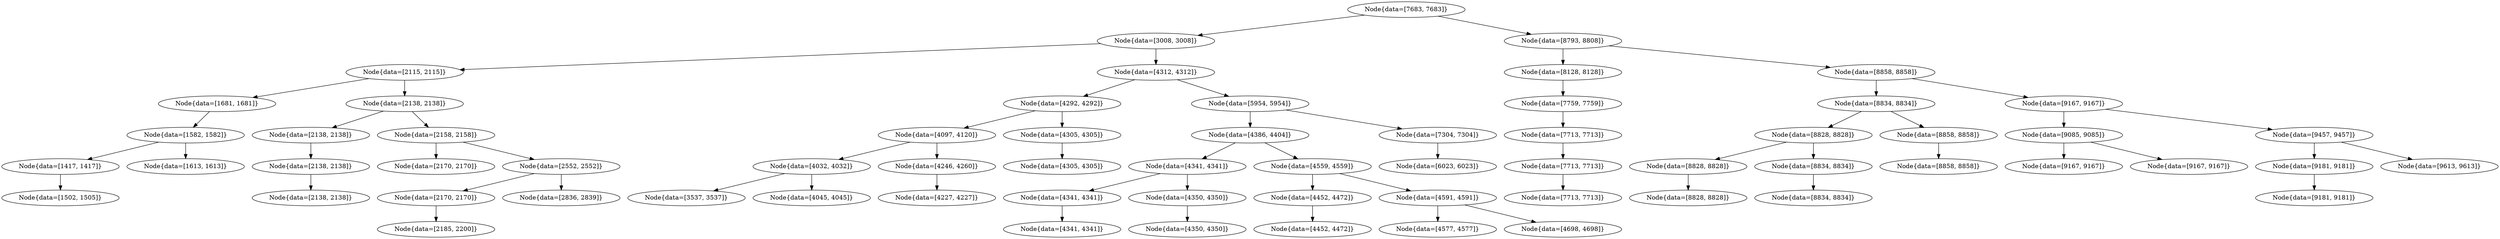 digraph G{
836749045 [label="Node{data=[7683, 7683]}"]
836749045 -> 934617920
934617920 [label="Node{data=[3008, 3008]}"]
934617920 -> 1715189999
1715189999 [label="Node{data=[2115, 2115]}"]
1715189999 -> 793657559
793657559 [label="Node{data=[1681, 1681]}"]
793657559 -> 1625932709
1625932709 [label="Node{data=[1582, 1582]}"]
1625932709 -> 2119713755
2119713755 [label="Node{data=[1417, 1417]}"]
2119713755 -> 1168076863
1168076863 [label="Node{data=[1502, 1505]}"]
1625932709 -> 411748515
411748515 [label="Node{data=[1613, 1613]}"]
1715189999 -> 911267068
911267068 [label="Node{data=[2138, 2138]}"]
911267068 -> 178917238
178917238 [label="Node{data=[2138, 2138]}"]
178917238 -> 873105556
873105556 [label="Node{data=[2138, 2138]}"]
873105556 -> 2055967078
2055967078 [label="Node{data=[2138, 2138]}"]
911267068 -> 1254907391
1254907391 [label="Node{data=[2158, 2158]}"]
1254907391 -> 281487983
281487983 [label="Node{data=[2170, 2170]}"]
1254907391 -> 1894338251
1894338251 [label="Node{data=[2552, 2552]}"]
1894338251 -> 1456464145
1456464145 [label="Node{data=[2170, 2170]}"]
1456464145 -> 2118413714
2118413714 [label="Node{data=[2185, 2200]}"]
1894338251 -> 1475982439
1475982439 [label="Node{data=[2836, 2839]}"]
934617920 -> 1834755909
1834755909 [label="Node{data=[4312, 4312]}"]
1834755909 -> 1152554134
1152554134 [label="Node{data=[4292, 4292]}"]
1152554134 -> 424106351
424106351 [label="Node{data=[4097, 4120]}"]
424106351 -> 50826412
50826412 [label="Node{data=[4032, 4032]}"]
50826412 -> 258860422
258860422 [label="Node{data=[3537, 3537]}"]
50826412 -> 1596708569
1596708569 [label="Node{data=[4045, 4045]}"]
424106351 -> 2089054322
2089054322 [label="Node{data=[4246, 4260]}"]
2089054322 -> 1138356642
1138356642 [label="Node{data=[4227, 4227]}"]
1152554134 -> 603483530
603483530 [label="Node{data=[4305, 4305]}"]
603483530 -> 577038898
577038898 [label="Node{data=[4305, 4305]}"]
1834755909 -> 2101086700
2101086700 [label="Node{data=[5954, 5954]}"]
2101086700 -> 1910813448
1910813448 [label="Node{data=[4386, 4404]}"]
1910813448 -> 294651011
294651011 [label="Node{data=[4341, 4341]}"]
294651011 -> 346049017
346049017 [label="Node{data=[4341, 4341]}"]
346049017 -> 156127720
156127720 [label="Node{data=[4341, 4341]}"]
294651011 -> 1575407418
1575407418 [label="Node{data=[4350, 4350]}"]
1575407418 -> 1287875609
1287875609 [label="Node{data=[4350, 4350]}"]
1910813448 -> 1513757689
1513757689 [label="Node{data=[4559, 4559]}"]
1513757689 -> 553701447
553701447 [label="Node{data=[4452, 4472]}"]
553701447 -> 1257526338
1257526338 [label="Node{data=[4452, 4472]}"]
1513757689 -> 494951073
494951073 [label="Node{data=[4591, 4591]}"]
494951073 -> 393183035
393183035 [label="Node{data=[4577, 4577]}"]
494951073 -> 818546553
818546553 [label="Node{data=[4698, 4698]}"]
2101086700 -> 1483998054
1483998054 [label="Node{data=[7304, 7304]}"]
1483998054 -> 1203638171
1203638171 [label="Node{data=[6023, 6023]}"]
836749045 -> 734275312
734275312 [label="Node{data=[8793, 8808]}"]
734275312 -> 1272257854
1272257854 [label="Node{data=[8128, 8128]}"]
1272257854 -> 859985937
859985937 [label="Node{data=[7759, 7759]}"]
859985937 -> 79121205
79121205 [label="Node{data=[7713, 7713]}"]
79121205 -> 240000757
240000757 [label="Node{data=[7713, 7713]}"]
240000757 -> 1829883631
1829883631 [label="Node{data=[7713, 7713]}"]
734275312 -> 1286771084
1286771084 [label="Node{data=[8858, 8858]}"]
1286771084 -> 1927452108
1927452108 [label="Node{data=[8834, 8834]}"]
1927452108 -> 203785427
203785427 [label="Node{data=[8828, 8828]}"]
203785427 -> 1872774414
1872774414 [label="Node{data=[8828, 8828]}"]
1872774414 -> 927369095
927369095 [label="Node{data=[8828, 8828]}"]
203785427 -> 1374431318
1374431318 [label="Node{data=[8834, 8834]}"]
1374431318 -> 1901018532
1901018532 [label="Node{data=[8834, 8834]}"]
1927452108 -> 480943798
480943798 [label="Node{data=[8858, 8858]}"]
480943798 -> 525551643
525551643 [label="Node{data=[8858, 8858]}"]
1286771084 -> 801996095
801996095 [label="Node{data=[9167, 9167]}"]
801996095 -> 669501311
669501311 [label="Node{data=[9085, 9085]}"]
669501311 -> 1869652507
1869652507 [label="Node{data=[9167, 9167]}"]
669501311 -> 1793469566
1793469566 [label="Node{data=[9167, 9167]}"]
801996095 -> 780570776
780570776 [label="Node{data=[9457, 9457]}"]
780570776 -> 935552520
935552520 [label="Node{data=[9181, 9181]}"]
935552520 -> 1565096593
1565096593 [label="Node{data=[9181, 9181]}"]
780570776 -> 102185114
102185114 [label="Node{data=[9613, 9613]}"]
}